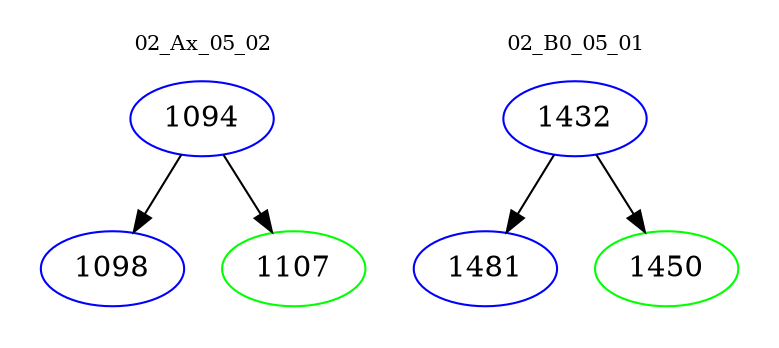 digraph{
subgraph cluster_0 {
color = white
label = "02_Ax_05_02";
fontsize=10;
T0_1094 [label="1094", color="blue"]
T0_1094 -> T0_1098 [color="black"]
T0_1098 [label="1098", color="blue"]
T0_1094 -> T0_1107 [color="black"]
T0_1107 [label="1107", color="green"]
}
subgraph cluster_1 {
color = white
label = "02_B0_05_01";
fontsize=10;
T1_1432 [label="1432", color="blue"]
T1_1432 -> T1_1481 [color="black"]
T1_1481 [label="1481", color="blue"]
T1_1432 -> T1_1450 [color="black"]
T1_1450 [label="1450", color="green"]
}
}
